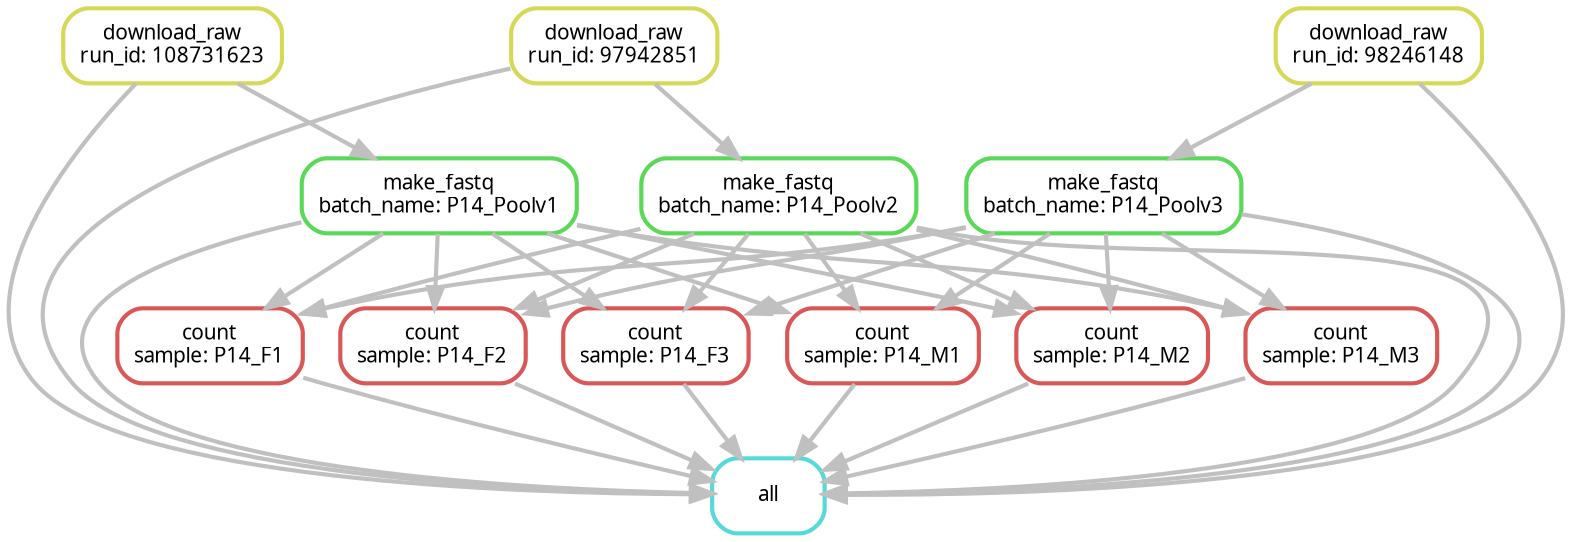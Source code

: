digraph snakemake_dag {
    graph[bgcolor=white, margin=0];
    node[shape=box, style=rounded, fontname=sans,                 fontsize=10, penwidth=2];
    edge[penwidth=2, color=grey];
	0[label = "all", color = "0.50 0.6 0.85", style="rounded"];
	1[label = "download_raw\nrun_id: 108731623", color = "0.17 0.6 0.85", style="rounded"];
	2[label = "download_raw\nrun_id: 97942851", color = "0.17 0.6 0.85", style="rounded"];
	3[label = "download_raw\nrun_id: 98246148", color = "0.17 0.6 0.85", style="rounded"];
	4[label = "make_fastq\nbatch_name: P14_Poolv1", color = "0.33 0.6 0.85", style="rounded"];
	5[label = "make_fastq\nbatch_name: P14_Poolv2", color = "0.33 0.6 0.85", style="rounded"];
	6[label = "make_fastq\nbatch_name: P14_Poolv3", color = "0.33 0.6 0.85", style="rounded"];
	7[label = "count\nsample: P14_F1", color = "0.00 0.6 0.85", style="rounded"];
	8[label = "count\nsample: P14_F2", color = "0.00 0.6 0.85", style="rounded"];
	9[label = "count\nsample: P14_F3", color = "0.00 0.6 0.85", style="rounded"];
	10[label = "count\nsample: P14_M1", color = "0.00 0.6 0.85", style="rounded"];
	11[label = "count\nsample: P14_M2", color = "0.00 0.6 0.85", style="rounded"];
	12[label = "count\nsample: P14_M3", color = "0.00 0.6 0.85", style="rounded"];
	1 -> 0
	2 -> 0
	3 -> 0
	4 -> 0
	5 -> 0
	6 -> 0
	7 -> 0
	8 -> 0
	9 -> 0
	10 -> 0
	11 -> 0
	12 -> 0
	1 -> 4
	2 -> 5
	3 -> 6
	4 -> 7
	5 -> 7
	6 -> 7
	4 -> 8
	5 -> 8
	6 -> 8
	4 -> 9
	5 -> 9
	6 -> 9
	4 -> 10
	5 -> 10
	6 -> 10
	4 -> 11
	5 -> 11
	6 -> 11
	4 -> 12
	5 -> 12
	6 -> 12
}            
